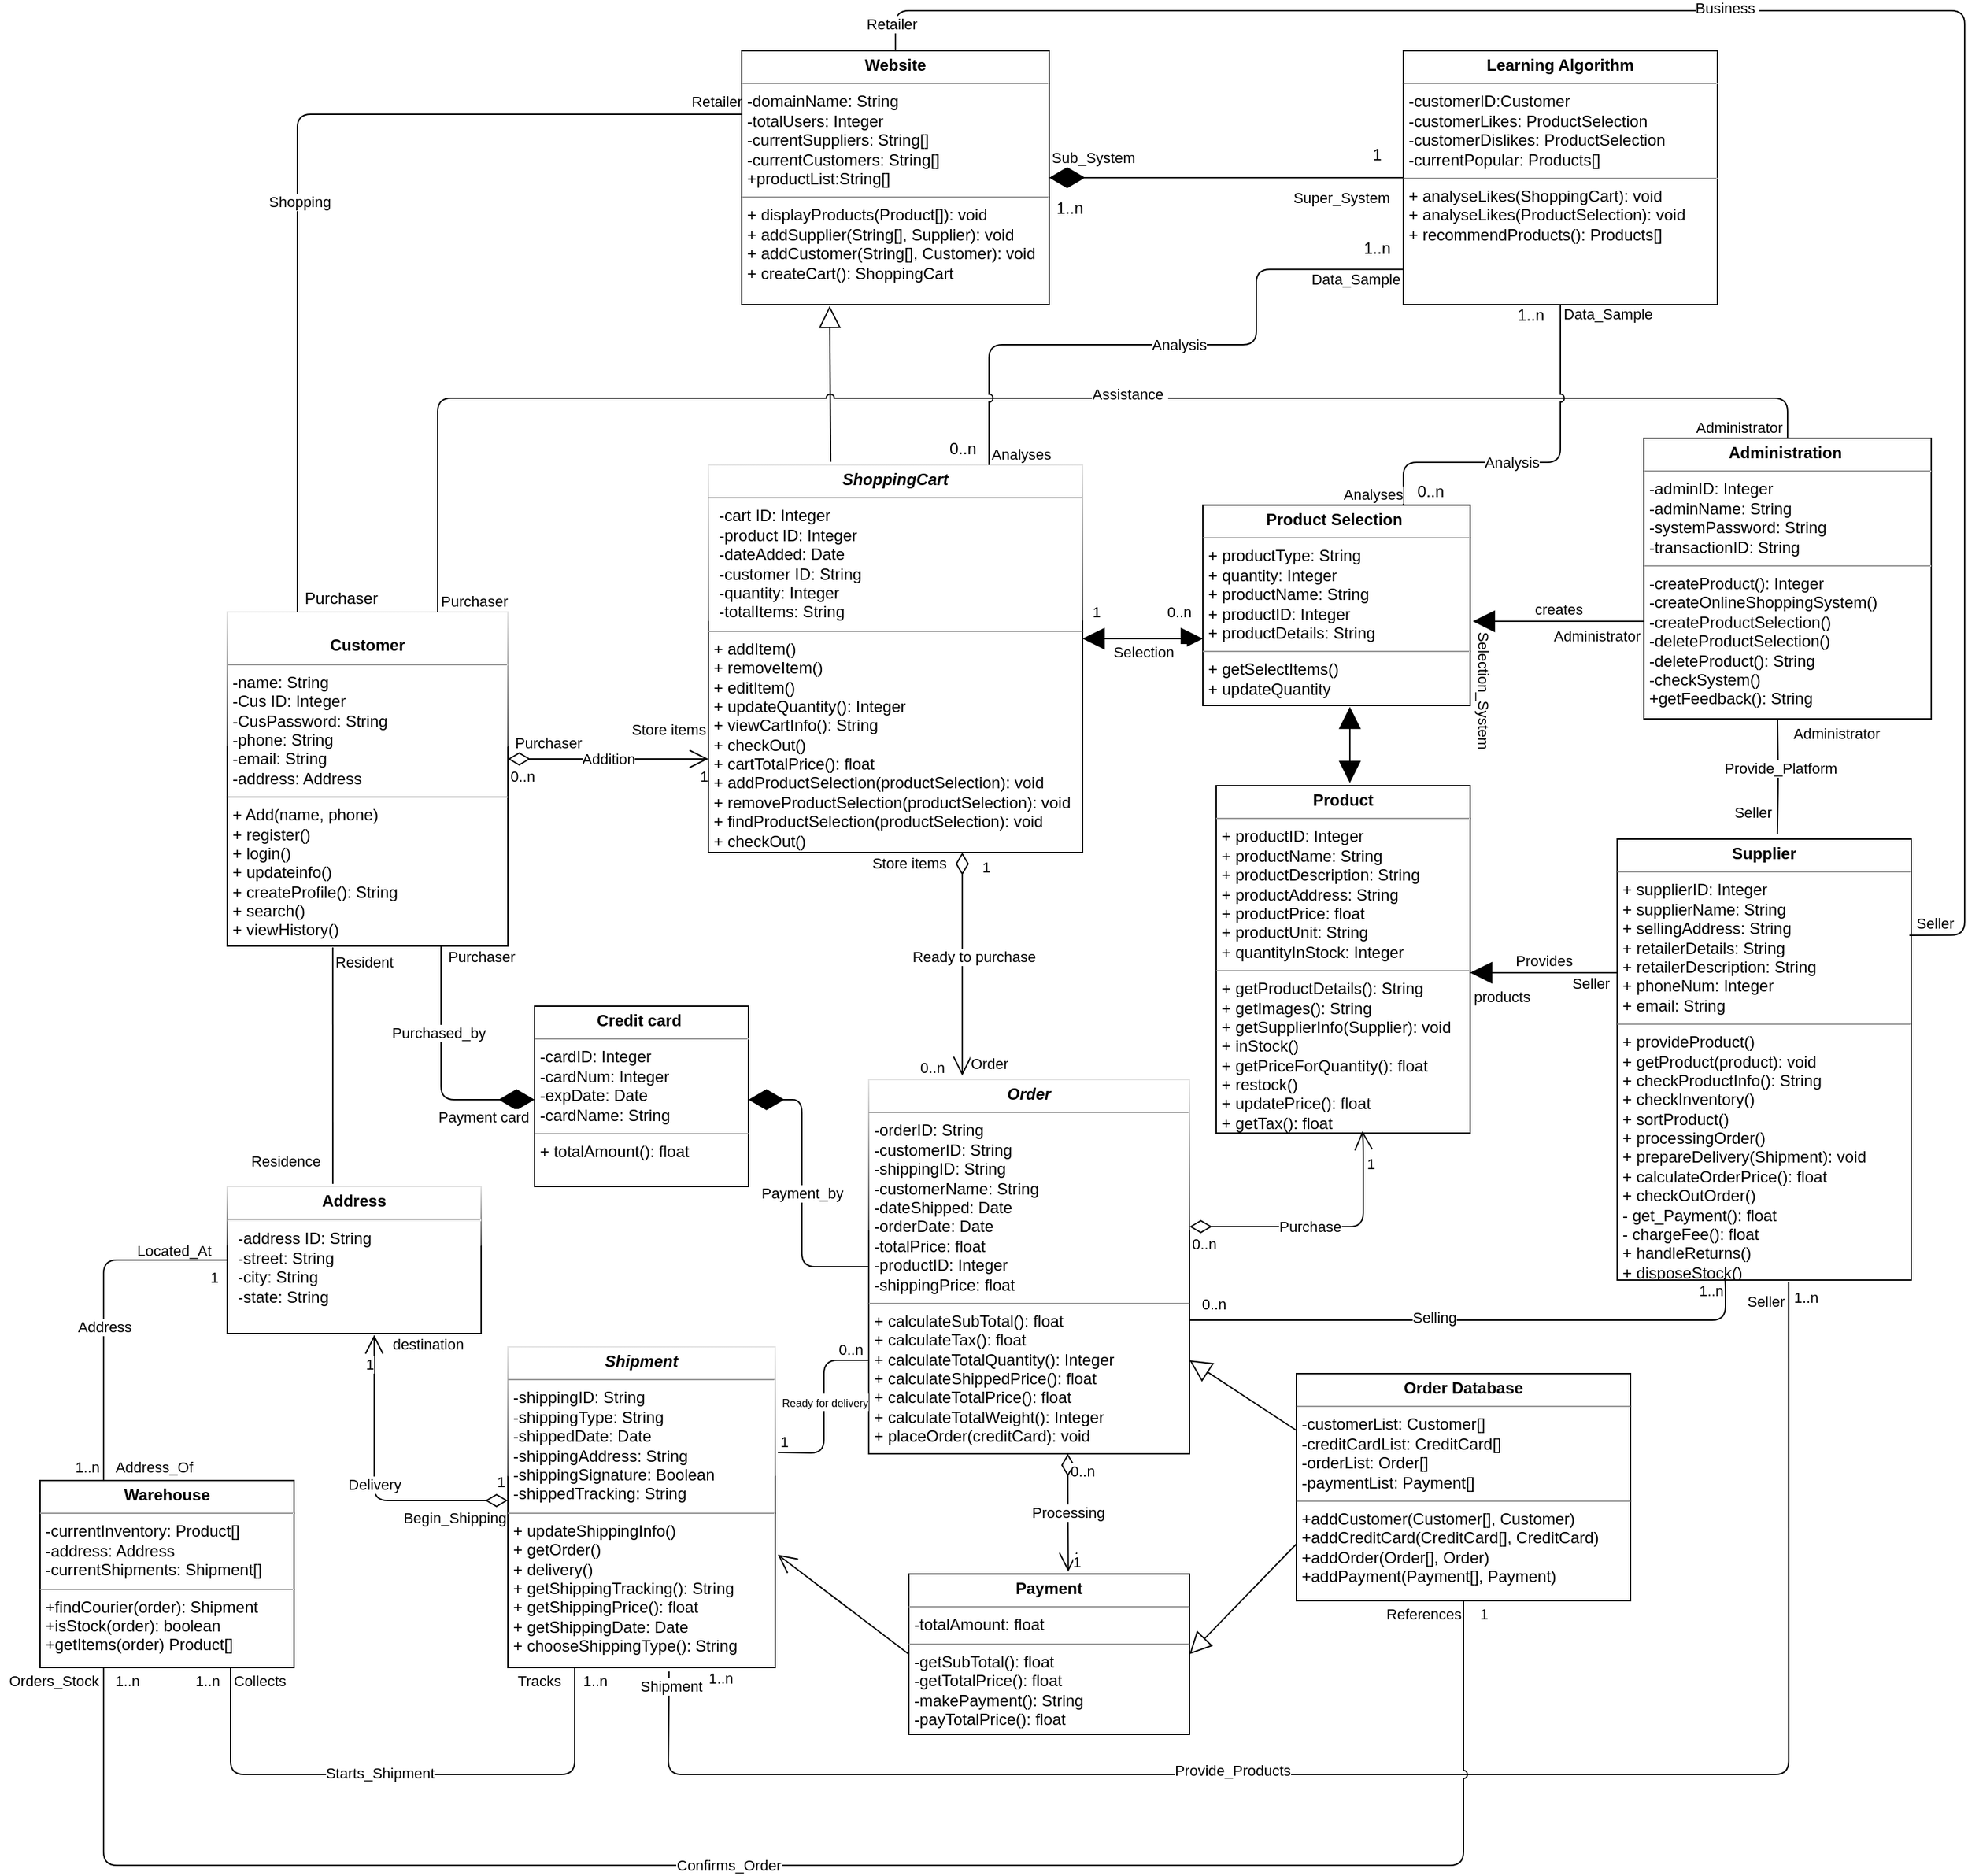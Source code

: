 <mxfile>
    <diagram id="1M2pAyouUH7xbFSrhnDb" name="Page-1">
        <mxGraphModel dx="826" dy="1770" grid="1" gridSize="10" guides="1" tooltips="1" connect="1" arrows="1" fold="1" page="1" pageScale="1" pageWidth="850" pageHeight="1100" background="none" math="0" shadow="0">
            <root>
                <mxCell id="0"/>
                <mxCell id="1" parent="0"/>
                <mxCell id="RLTR6QcAhF7Ijwqn-D9D-1" value="&lt;p style=&quot;margin: 0px ; margin-top: 4px ; text-align: center&quot;&gt;&lt;br&gt;&lt;b&gt;Customer&lt;/b&gt;&lt;/p&gt;&lt;hr size=&quot;1&quot;&gt;&lt;p style=&quot;margin: 0px ; margin-left: 4px&quot;&gt;-name: String&lt;br&gt;-Cus ID: Integer&lt;/p&gt;&lt;p style=&quot;margin: 0px ; margin-left: 4px&quot;&gt;-CusPassword: String&lt;/p&gt;&lt;p style=&quot;margin: 0px ; margin-left: 4px&quot;&gt;-phone: String&lt;/p&gt;&lt;p style=&quot;margin: 0px ; margin-left: 4px&quot;&gt;-email: String&amp;nbsp;&lt;/p&gt;&lt;p style=&quot;margin: 0px ; margin-left: 4px&quot;&gt;-address: Address&lt;/p&gt;&lt;hr size=&quot;1&quot;&gt;&lt;p style=&quot;margin: 0px ; margin-left: 4px&quot;&gt;+ Add(name, phone)&lt;/p&gt;&lt;p style=&quot;margin: 0px ; margin-left: 4px&quot;&gt;+ register()&lt;/p&gt;&lt;p style=&quot;margin: 0px ; margin-left: 4px&quot;&gt;+ login()&lt;/p&gt;&lt;p style=&quot;margin: 0px ; margin-left: 4px&quot;&gt;+ updateinfo()&lt;/p&gt;&lt;p style=&quot;margin: 0px ; margin-left: 4px&quot;&gt;+ createProfile(): String&lt;/p&gt;&lt;p style=&quot;margin: 0px ; margin-left: 4px&quot;&gt;+ search()&lt;/p&gt;&lt;p style=&quot;margin: 0px ; margin-left: 4px&quot;&gt;+ viewHistory()&lt;/p&gt;&lt;p style=&quot;margin: 0px ; margin-left: 4px&quot;&gt;&lt;br&gt;&lt;/p&gt;" style="verticalAlign=top;align=left;overflow=fill;fontSize=12;fontFamily=Helvetica;html=1;glass=1;" parent="1" vertex="1">
                    <mxGeometry x="320" y="-528" width="210" height="250" as="geometry"/>
                </mxCell>
                <mxCell id="opRchIVWRDykoPJtatdR-14" style="edgeStyle=orthogonalEdgeStyle;rounded=1;jumpStyle=arc;orthogonalLoop=1;jettySize=auto;html=1;exitX=0;exitY=0.5;exitDx=0;exitDy=0;entryX=0.25;entryY=0;entryDx=0;entryDy=0;endArrow=none;endFill=0;endSize=14;startSize=14;targetPerimeterSpacing=8;sourcePerimeterSpacing=8;" parent="1" source="RLTR6QcAhF7Ijwqn-D9D-2" target="opRchIVWRDykoPJtatdR-13" edge="1">
                    <mxGeometry relative="1" as="geometry"/>
                </mxCell>
                <mxCell id="opRchIVWRDykoPJtatdR-29" value="Address" style="edgeLabel;html=1;align=center;verticalAlign=middle;resizable=0;points=[];fontSize=11;" parent="opRchIVWRDykoPJtatdR-14" vertex="1" connectable="0">
                    <mxGeometry x="0.108" relative="1" as="geometry">
                        <mxPoint as="offset"/>
                    </mxGeometry>
                </mxCell>
                <mxCell id="RLTR6QcAhF7Ijwqn-D9D-2" value="&lt;p style=&quot;margin: 4px 0px 0px ; text-align: center&quot;&gt;&lt;b&gt;Address&lt;/b&gt;&lt;/p&gt;&lt;hr&gt;&lt;p style=&quot;margin: 0px ; margin-left: 8px&quot;&gt;-address ID: String&lt;br&gt;-street: String&lt;br&gt;-city: String&lt;/p&gt;&lt;p style=&quot;margin: 0px ; margin-left: 8px&quot;&gt;-state: String&lt;/p&gt;" style="verticalAlign=top;align=left;overflow=fill;fontSize=12;fontFamily=Helvetica;html=1;glass=1;gradientColor=none;" parent="1" vertex="1">
                    <mxGeometry x="320" y="-98" width="190" height="110" as="geometry"/>
                </mxCell>
                <mxCell id="RLTR6QcAhF7Ijwqn-D9D-89" style="rounded=0;jumpStyle=arc;orthogonalLoop=1;jettySize=auto;html=1;fontColor=#000000;endArrow=block;startSize=14;endSize=14;sourcePerimeterSpacing=8;targetPerimeterSpacing=8;endFill=0;entryX=0.286;entryY=1.005;entryDx=0;entryDy=0;entryPerimeter=0;exitX=0.327;exitY=-0.008;exitDx=0;exitDy=0;exitPerimeter=0;" parent="1" source="RLTR6QcAhF7Ijwqn-D9D-3" target="RLTR6QcAhF7Ijwqn-D9D-87" edge="1">
                    <mxGeometry relative="1" as="geometry">
                        <mxPoint x="810" y="-670" as="sourcePoint"/>
                        <mxPoint x="770" y="-740" as="targetPoint"/>
                    </mxGeometry>
                </mxCell>
                <mxCell id="RLTR6QcAhF7Ijwqn-D9D-3" value="&lt;p style=&quot;margin: 0px ; margin-top: 4px ; text-align: center&quot;&gt;&lt;i&gt;&lt;b&gt;ShoppingCart&lt;/b&gt;&lt;/i&gt;&lt;/p&gt;&lt;hr size=&quot;1&quot;&gt;&lt;p style=&quot;margin: 0px 0px 0px 8px&quot;&gt;-cart ID: Integer&lt;br&gt;-product ID: Integer&lt;/p&gt;&lt;p style=&quot;margin: 0px 0px 0px 8px&quot;&gt;-dateAdded: Date&lt;/p&gt;&lt;p style=&quot;margin: 0px 0px 0px 8px&quot;&gt;-customer ID: String&lt;/p&gt;&lt;p style=&quot;margin: 0px 0px 0px 8px&quot;&gt;-quantity: Integer&lt;/p&gt;&lt;p style=&quot;margin: 0px 0px 0px 8px&quot;&gt;-totalItems: String&lt;/p&gt;&lt;hr size=&quot;1&quot;&gt;&lt;p style=&quot;margin: 0px ; margin-left: 4px&quot;&gt;+ addItem()&lt;br&gt;+ removeItem()&lt;/p&gt;&lt;p style=&quot;margin: 0px ; margin-left: 4px&quot;&gt;+ editItem()&lt;/p&gt;&lt;p style=&quot;margin: 0px ; margin-left: 4px&quot;&gt;+ updateQuantity(): Integer&lt;/p&gt;&lt;p style=&quot;margin: 0px ; margin-left: 4px&quot;&gt;+ viewCartInfo(): String&lt;/p&gt;&lt;p style=&quot;margin: 0px ; margin-left: 4px&quot;&gt;+ checkOut()&lt;/p&gt;&lt;p style=&quot;margin: 0px ; margin-left: 4px&quot;&gt;+ cartTotalPrice(): float&lt;/p&gt;&lt;p style=&quot;margin: 0px ; margin-left: 4px&quot;&gt;+ addProductSelection(productSelection): void&lt;/p&gt;&lt;p style=&quot;margin: 0px ; margin-left: 4px&quot;&gt;+ removeProductSelection(productSelection): void&lt;/p&gt;&lt;p style=&quot;margin: 0px ; margin-left: 4px&quot;&gt;+ findProductSelection(productSelection): void&lt;/p&gt;&lt;p style=&quot;margin: 0px ; margin-left: 4px&quot;&gt;+ checkOut()&lt;/p&gt;&lt;p style=&quot;margin: 0px ; margin-left: 4px&quot;&gt;&lt;br&gt;&lt;/p&gt;" style="verticalAlign=top;align=left;overflow=fill;fontSize=12;fontFamily=Helvetica;html=1;glass=1;gradientColor=none;" parent="1" vertex="1">
                    <mxGeometry x="680" y="-638" width="280" height="290" as="geometry"/>
                </mxCell>
                <mxCell id="RLTR6QcAhF7Ijwqn-D9D-4" value="&lt;p style=&quot;margin: 0px ; margin-top: 4px ; text-align: center&quot;&gt;&lt;i&gt;&lt;b&gt;Order&lt;/b&gt;&lt;/i&gt;&lt;/p&gt;&lt;hr size=&quot;1&quot;&gt;&lt;p style=&quot;margin: 0px ; margin-left: 4px&quot;&gt;-orderID: String&lt;/p&gt;&lt;p style=&quot;margin: 0px ; margin-left: 4px&quot;&gt;-customerID: String&lt;/p&gt;&lt;p style=&quot;margin: 0px ; margin-left: 4px&quot;&gt;-shippingID: String&lt;/p&gt;&lt;p style=&quot;margin: 0px ; margin-left: 4px&quot;&gt;-customerName: String&lt;/p&gt;&lt;p style=&quot;margin: 0px ; margin-left: 4px&quot;&gt;-dateShipped: Date&lt;/p&gt;&lt;p style=&quot;margin: 0px ; margin-left: 4px&quot;&gt;-orderDate: Date&lt;/p&gt;&lt;p style=&quot;margin: 0px ; margin-left: 4px&quot;&gt;-totalPrice: float&lt;/p&gt;&lt;p style=&quot;margin: 0px ; margin-left: 4px&quot;&gt;-productID: Integer&lt;/p&gt;&lt;p style=&quot;margin: 0px ; margin-left: 4px&quot;&gt;-shippingPrice: float&lt;/p&gt;&lt;hr size=&quot;1&quot;&gt;&lt;p style=&quot;margin: 0px ; margin-left: 4px&quot;&gt;+ calculateSubTotal(): float&lt;/p&gt;&lt;p style=&quot;margin: 0px ; margin-left: 4px&quot;&gt;+ calculateTax(): float&lt;/p&gt;&lt;p style=&quot;margin: 0px ; margin-left: 4px&quot;&gt;+ calculateTotalQuantity(): Integer&lt;/p&gt;&lt;p style=&quot;margin: 0px ; margin-left: 4px&quot;&gt;+ calculateShippedPrice(): float&lt;/p&gt;&lt;p style=&quot;margin: 0px ; margin-left: 4px&quot;&gt;+ calculateTotalPrice(): float&lt;/p&gt;&lt;p style=&quot;margin: 0px ; margin-left: 4px&quot;&gt;+ calculateTotalWeight(): Integer&lt;/p&gt;&lt;p style=&quot;margin: 0px ; margin-left: 4px&quot;&gt;&lt;span&gt;+ placeOrder(creditCard): void&lt;/span&gt;&lt;br&gt;&lt;/p&gt;" style="verticalAlign=top;align=left;overflow=fill;fontSize=12;fontFamily=Helvetica;html=1;glass=1;gradientColor=none;" parent="1" vertex="1">
                    <mxGeometry x="800" y="-178" width="240" height="280" as="geometry"/>
                </mxCell>
                <mxCell id="RLTR6QcAhF7Ijwqn-D9D-5" value="&lt;p style=&quot;margin: 0px ; margin-top: 4px ; text-align: center&quot;&gt;&lt;i&gt;&lt;b&gt;Shipment&lt;/b&gt;&lt;/i&gt;&lt;br&gt;&lt;/p&gt;&lt;hr size=&quot;1&quot;&gt;&lt;p style=&quot;margin: 0px ; margin-left: 4px&quot;&gt;-shippingID: String&lt;br&gt;-shippingType: String&lt;/p&gt;&lt;p style=&quot;margin: 0px ; margin-left: 4px&quot;&gt;-shippedDate: Date&lt;/p&gt;&lt;p style=&quot;margin: 0px ; margin-left: 4px&quot;&gt;-shippingAddress: String&lt;/p&gt;&lt;p style=&quot;margin: 0px ; margin-left: 4px&quot;&gt;-shippingSignature: Boolean&lt;/p&gt;&lt;p style=&quot;margin: 0px ; margin-left: 4px&quot;&gt;-shippedTracking: String&lt;/p&gt;&lt;hr size=&quot;1&quot;&gt;&lt;p style=&quot;margin: 0px ; margin-left: 4px&quot;&gt;+ updateShippingInfo()&lt;/p&gt;&lt;p style=&quot;margin: 0px ; margin-left: 4px&quot;&gt;+ getOrder()&lt;/p&gt;&lt;p style=&quot;margin: 0px ; margin-left: 4px&quot;&gt;+ delivery()&lt;/p&gt;&lt;p style=&quot;margin: 0px ; margin-left: 4px&quot;&gt;+ getShippingTracking(): String&lt;br&gt;+ getShippingPrice(): float&lt;/p&gt;&lt;p style=&quot;margin: 0px ; margin-left: 4px&quot;&gt;+ getShippingDate: Date&lt;/p&gt;&lt;p style=&quot;margin: 0px ; margin-left: 4px&quot;&gt;+ chooseShippingType(): String&lt;/p&gt;&lt;p style=&quot;margin: 0px ; margin-left: 4px&quot;&gt;&lt;br&gt;&lt;/p&gt;" style="verticalAlign=top;align=left;overflow=fill;fontSize=12;fontFamily=Helvetica;html=1;glass=1;gradientColor=none;" parent="1" vertex="1">
                    <mxGeometry x="530" y="22" width="200" height="240" as="geometry"/>
                </mxCell>
                <mxCell id="RLTR6QcAhF7Ijwqn-D9D-6" value="" style="endArrow=diamondThin;endFill=1;endSize=24;html=1;entryX=0;entryY=0.5;entryDx=0;entryDy=0;" parent="1" edge="1">
                    <mxGeometry width="160" relative="1" as="geometry">
                        <mxPoint x="480" y="-278" as="sourcePoint"/>
                        <mxPoint x="550" y="-163" as="targetPoint"/>
                        <Array as="points">
                            <mxPoint x="480" y="-163"/>
                        </Array>
                    </mxGeometry>
                </mxCell>
                <mxCell id="cUFNFo306vV55nXhxXvZ-5" value="Purchased_by" style="edgeLabel;html=1;align=center;verticalAlign=middle;resizable=0;points=[];" parent="RLTR6QcAhF7Ijwqn-D9D-6" vertex="1" connectable="0">
                    <mxGeometry x="-0.297" y="-2" relative="1" as="geometry">
                        <mxPoint as="offset"/>
                    </mxGeometry>
                </mxCell>
                <mxCell id="8y4mUMSOWg4zhXPtsHZU-3" value="Purchaser" style="edgeLabel;html=1;align=center;verticalAlign=middle;resizable=0;points=[];" parent="RLTR6QcAhF7Ijwqn-D9D-6" vertex="1" connectable="0">
                    <mxGeometry x="-0.86" relative="1" as="geometry">
                        <mxPoint x="30" y="-5" as="offset"/>
                    </mxGeometry>
                </mxCell>
                <mxCell id="8y4mUMSOWg4zhXPtsHZU-4" value="&amp;nbsp;Payment card" style="edgeLabel;html=1;align=center;verticalAlign=middle;resizable=0;points=[];" parent="RLTR6QcAhF7Ijwqn-D9D-6" vertex="1" connectable="0">
                    <mxGeometry x="0.524" y="1" relative="1" as="geometry">
                        <mxPoint x="4" y="14" as="offset"/>
                    </mxGeometry>
                </mxCell>
                <mxCell id="RLTR6QcAhF7Ijwqn-D9D-7" value="" style="endArrow=diamondThin;endFill=1;endSize=24;html=1;exitX=0;exitY=0.5;exitDx=0;exitDy=0;entryX=1;entryY=0.5;entryDx=0;entryDy=0;" parent="1" source="RLTR6QcAhF7Ijwqn-D9D-4" edge="1">
                    <mxGeometry width="160" relative="1" as="geometry">
                        <mxPoint x="660" y="-328" as="sourcePoint"/>
                        <mxPoint x="710" y="-163" as="targetPoint"/>
                        <Array as="points">
                            <mxPoint x="750" y="-38"/>
                            <mxPoint x="750" y="-163"/>
                        </Array>
                    </mxGeometry>
                </mxCell>
                <mxCell id="cUFNFo306vV55nXhxXvZ-6" value="Payment_by" style="edgeLabel;html=1;align=center;verticalAlign=middle;resizable=0;points=[];" parent="RLTR6QcAhF7Ijwqn-D9D-7" vertex="1" connectable="0">
                    <mxGeometry x="-0.023" relative="1" as="geometry">
                        <mxPoint as="offset"/>
                    </mxGeometry>
                </mxCell>
                <mxCell id="RLTR6QcAhF7Ijwqn-D9D-8" value="&lt;p style=&quot;margin: 0px ; margin-top: 4px ; text-align: center&quot;&gt;&lt;b&gt;Product&lt;/b&gt;&lt;/p&gt;&lt;hr size=&quot;1&quot;&gt;&lt;p style=&quot;margin: 0px ; margin-left: 4px&quot;&gt;+ productID: Integer&lt;br&gt;+ productName: String&lt;/p&gt;&lt;p style=&quot;margin: 0px ; margin-left: 4px&quot;&gt;+ productDescription: String&lt;/p&gt;&lt;p style=&quot;margin: 0px ; margin-left: 4px&quot;&gt;+ productAddress: String&lt;/p&gt;&lt;p style=&quot;margin: 0px ; margin-left: 4px&quot;&gt;+ productPrice: float&lt;/p&gt;&lt;p style=&quot;margin: 0px ; margin-left: 4px&quot;&gt;+ productUnit: String&lt;/p&gt;&lt;p style=&quot;margin: 0px ; margin-left: 4px&quot;&gt;+ quantityInStock: Integer&lt;/p&gt;&lt;hr size=&quot;1&quot;&gt;&lt;p style=&quot;margin: 0px ; margin-left: 4px&quot;&gt;+ getProductDetails(): String&lt;/p&gt;&lt;p style=&quot;margin: 0px ; margin-left: 4px&quot;&gt;+ getImages(): String&lt;/p&gt;&lt;p style=&quot;margin: 0px ; margin-left: 4px&quot;&gt;+ getSupplierInfo(Supplier): void&lt;/p&gt;&lt;p style=&quot;margin: 0px ; margin-left: 4px&quot;&gt;+ inStock()&lt;/p&gt;&lt;p style=&quot;margin: 0px ; margin-left: 4px&quot;&gt;+ getPriceForQuantity(): float&lt;br&gt;+ restock()&lt;/p&gt;&lt;p style=&quot;margin: 0px ; margin-left: 4px&quot;&gt;+ updatePrice(): float&lt;/p&gt;&lt;p style=&quot;margin: 0px ; margin-left: 4px&quot;&gt;+ getTax(): float&lt;/p&gt;" style="verticalAlign=top;align=left;overflow=fill;fontSize=12;fontFamily=Helvetica;html=1;hachureGap=4;pointerEvents=0;" parent="1" vertex="1">
                    <mxGeometry x="1060" y="-398" width="190" height="260" as="geometry"/>
                </mxCell>
                <mxCell id="RLTR6QcAhF7Ijwqn-D9D-9" value="Purchase" style="endArrow=open;html=1;endSize=12;startArrow=diamondThin;startSize=14;startFill=0;edgeStyle=orthogonalEdgeStyle;sourcePerimeterSpacing=8;targetPerimeterSpacing=8;entryX=0.576;entryY=0.994;entryDx=0;entryDy=0;entryPerimeter=0;" parent="1" target="RLTR6QcAhF7Ijwqn-D9D-8" edge="1">
                    <mxGeometry x="-0.111" relative="1" as="geometry">
                        <mxPoint x="1040" y="-68" as="sourcePoint"/>
                        <mxPoint x="1170" y="-130" as="targetPoint"/>
                        <Array as="points">
                            <mxPoint x="1170" y="-68"/>
                            <mxPoint x="1170" y="-130"/>
                        </Array>
                        <mxPoint as="offset"/>
                    </mxGeometry>
                </mxCell>
                <mxCell id="RLTR6QcAhF7Ijwqn-D9D-10" value="0..n" style="edgeLabel;resizable=0;html=1;align=left;verticalAlign=top;" parent="RLTR6QcAhF7Ijwqn-D9D-9" connectable="0" vertex="1">
                    <mxGeometry x="-1" relative="1" as="geometry"/>
                </mxCell>
                <mxCell id="RLTR6QcAhF7Ijwqn-D9D-11" value="1&amp;nbsp;" style="edgeLabel;resizable=0;html=1;align=right;verticalAlign=top;" parent="RLTR6QcAhF7Ijwqn-D9D-9" connectable="0" vertex="1">
                    <mxGeometry x="1" relative="1" as="geometry">
                        <mxPoint x="13" y="11" as="offset"/>
                    </mxGeometry>
                </mxCell>
                <mxCell id="RLTR6QcAhF7Ijwqn-D9D-12" value="&lt;p style=&quot;margin: 0px ; margin-top: 4px ; text-align: center&quot;&gt;&lt;b&gt;Product Selection&amp;nbsp;&lt;/b&gt;&lt;/p&gt;&lt;hr size=&quot;1&quot;&gt;&lt;p style=&quot;margin: 0px ; margin-left: 4px&quot;&gt;+ productType: String&lt;/p&gt;&lt;p style=&quot;margin: 0px ; margin-left: 4px&quot;&gt;+ quantity: Integer&lt;/p&gt;&lt;p style=&quot;margin: 0px ; margin-left: 4px&quot;&gt;+ productName: String&lt;/p&gt;&lt;p style=&quot;margin: 0px ; margin-left: 4px&quot;&gt;+ productID: Integer&lt;/p&gt;&lt;p style=&quot;margin: 0px ; margin-left: 4px&quot;&gt;+ productDetails: String&lt;/p&gt;&lt;hr size=&quot;1&quot;&gt;&lt;p style=&quot;margin: 0px ; margin-left: 4px&quot;&gt;+ getSelectItems()&lt;/p&gt;&lt;p style=&quot;margin: 0px ; margin-left: 4px&quot;&gt;+ updateQuantity&lt;/p&gt;" style="verticalAlign=top;align=left;overflow=fill;fontSize=12;fontFamily=Helvetica;html=1;hachureGap=4;pointerEvents=0;" parent="1" vertex="1">
                    <mxGeometry x="1050" y="-608" width="200" height="150" as="geometry"/>
                </mxCell>
                <mxCell id="RLTR6QcAhF7Ijwqn-D9D-13" value="&lt;p style=&quot;margin: 0px ; margin-top: 4px ; text-align: center&quot;&gt;&lt;b&gt;Administration&amp;nbsp;&lt;/b&gt;&lt;/p&gt;&lt;hr size=&quot;1&quot;&gt;&lt;p style=&quot;margin: 0px ; margin-left: 4px&quot;&gt;-adminID: Integer&lt;/p&gt;&lt;p style=&quot;margin: 0px ; margin-left: 4px&quot;&gt;-adminName: String&lt;/p&gt;&lt;p style=&quot;margin: 0px ; margin-left: 4px&quot;&gt;-systemPassword: String&lt;/p&gt;&lt;p style=&quot;margin: 0px ; margin-left: 4px&quot;&gt;-transactionID: String&lt;/p&gt;&lt;hr size=&quot;1&quot;&gt;&lt;p style=&quot;margin: 0px ; margin-left: 4px&quot;&gt;-createProduct(): Integer&lt;br&gt;-createOnlineShoppingSystem()&lt;/p&gt;&lt;p style=&quot;margin: 0px ; margin-left: 4px&quot;&gt;-createProductSelection()&lt;/p&gt;&lt;p style=&quot;margin: 0px ; margin-left: 4px&quot;&gt;-deleteProductSelection()&lt;/p&gt;&lt;p style=&quot;margin: 0px ; margin-left: 4px&quot;&gt;-deleteProduct(): String&lt;/p&gt;&lt;p style=&quot;margin: 0px ; margin-left: 4px&quot;&gt;-checkSystem()&lt;/p&gt;&lt;p style=&quot;margin: 0px ; margin-left: 4px&quot;&gt;+getFeedback(): String&lt;/p&gt;" style="verticalAlign=top;align=left;overflow=fill;fontSize=12;fontFamily=Helvetica;html=1;hachureGap=4;pointerEvents=0;" parent="1" vertex="1">
                    <mxGeometry x="1380" y="-658" width="215" height="210" as="geometry"/>
                </mxCell>
                <mxCell id="RLTR6QcAhF7Ijwqn-D9D-14" value="creates" style="html=1;verticalAlign=bottom;endArrow=block;startSize=14;endSize=14;sourcePerimeterSpacing=8;targetPerimeterSpacing=8;entryX=1.01;entryY=0.58;entryDx=0;entryDy=0;entryPerimeter=0;" parent="1" target="RLTR6QcAhF7Ijwqn-D9D-12" edge="1">
                    <mxGeometry width="80" relative="1" as="geometry">
                        <mxPoint x="1380" y="-521" as="sourcePoint"/>
                        <mxPoint x="1260" y="-488" as="targetPoint"/>
                        <Array as="points">
                            <mxPoint x="1380" y="-521"/>
                        </Array>
                        <mxPoint as="offset"/>
                    </mxGeometry>
                </mxCell>
                <mxCell id="8y4mUMSOWg4zhXPtsHZU-1" value="&amp;nbsp; &amp;nbsp;Administrator" style="edgeLabel;html=1;align=center;verticalAlign=middle;resizable=0;points=[];" parent="RLTR6QcAhF7Ijwqn-D9D-14" vertex="1" connectable="0">
                    <mxGeometry x="-0.703" y="-2" relative="1" as="geometry">
                        <mxPoint x="-21" y="13" as="offset"/>
                    </mxGeometry>
                </mxCell>
                <mxCell id="8y4mUMSOWg4zhXPtsHZU-2" value="Selection_System" style="edgeLabel;html=1;align=center;verticalAlign=middle;resizable=0;points=[];rotation=90;" parent="RLTR6QcAhF7Ijwqn-D9D-14" vertex="1" connectable="0">
                    <mxGeometry x="0.578" relative="1" as="geometry">
                        <mxPoint x="-19" y="51" as="offset"/>
                    </mxGeometry>
                </mxCell>
                <mxCell id="RLTR6QcAhF7Ijwqn-D9D-15" value="&lt;p style=&quot;margin: 4px 0px 0px ; text-align: center&quot;&gt;&lt;b&gt;Credit card&amp;nbsp;&lt;/b&gt;&lt;br&gt;&lt;/p&gt;&lt;hr size=&quot;1&quot;&gt;&lt;p style=&quot;margin: 0px 0px 0px 4px&quot;&gt;-cardID: Integer&lt;/p&gt;&lt;p style=&quot;margin: 0px 0px 0px 4px&quot;&gt;-cardNum: Integer&lt;/p&gt;&lt;p style=&quot;margin: 0px 0px 0px 4px&quot;&gt;-expDate: Date&lt;/p&gt;&lt;p style=&quot;margin: 0px 0px 0px 4px&quot;&gt;-cardName: String&lt;/p&gt;&lt;hr size=&quot;1&quot;&gt;&lt;p style=&quot;margin: 0px ; margin-left: 4px&quot;&gt;+ totalAmount(): float&lt;/p&gt;&lt;p style=&quot;margin: 0px ; margin-left: 4px&quot;&gt;&lt;br&gt;&lt;/p&gt;" style="verticalAlign=top;align=left;overflow=fill;fontSize=12;fontFamily=Helvetica;html=1;hachureGap=4;pointerEvents=0;" parent="1" vertex="1">
                    <mxGeometry x="550" y="-233" width="160" height="135" as="geometry"/>
                </mxCell>
                <mxCell id="RLTR6QcAhF7Ijwqn-D9D-16" value="Addition" style="endArrow=open;html=1;endSize=12;startArrow=diamondThin;startSize=14;startFill=0;edgeStyle=orthogonalEdgeStyle;sourcePerimeterSpacing=8;targetPerimeterSpacing=8;" parent="1" edge="1">
                    <mxGeometry relative="1" as="geometry">
                        <mxPoint x="530" y="-418" as="sourcePoint"/>
                        <mxPoint x="680" y="-418" as="targetPoint"/>
                    </mxGeometry>
                </mxCell>
                <mxCell id="RLTR6QcAhF7Ijwqn-D9D-17" value="0..n" style="edgeLabel;resizable=0;html=1;align=left;verticalAlign=top;" parent="RLTR6QcAhF7Ijwqn-D9D-16" connectable="0" vertex="1">
                    <mxGeometry x="-1" relative="1" as="geometry"/>
                </mxCell>
                <mxCell id="RLTR6QcAhF7Ijwqn-D9D-18" value="1" style="edgeLabel;resizable=0;html=1;align=right;verticalAlign=top;" parent="RLTR6QcAhF7Ijwqn-D9D-16" connectable="0" vertex="1">
                    <mxGeometry x="1" relative="1" as="geometry"/>
                </mxCell>
                <mxCell id="8y4mUMSOWg4zhXPtsHZU-7" value="Purchaser" style="edgeLabel;html=1;align=center;verticalAlign=middle;resizable=0;points=[];" parent="RLTR6QcAhF7Ijwqn-D9D-16" vertex="1" connectable="0">
                    <mxGeometry x="-0.613" y="-1" relative="1" as="geometry">
                        <mxPoint x="1" y="-13" as="offset"/>
                    </mxGeometry>
                </mxCell>
                <mxCell id="8y4mUMSOWg4zhXPtsHZU-8" value="Store items" style="edgeLabel;html=1;align=center;verticalAlign=middle;resizable=0;points=[];" parent="RLTR6QcAhF7Ijwqn-D9D-16" vertex="1" connectable="0">
                    <mxGeometry x="0.693" y="2" relative="1" as="geometry">
                        <mxPoint x="-7" y="-20" as="offset"/>
                    </mxGeometry>
                </mxCell>
                <mxCell id="RLTR6QcAhF7Ijwqn-D9D-19" value="Processing" style="endArrow=open;html=1;endSize=12;startArrow=diamondThin;startSize=14;startFill=0;edgeStyle=orthogonalEdgeStyle;sourcePerimeterSpacing=8;targetPerimeterSpacing=8;entryX=0.568;entryY=-0.015;entryDx=0;entryDy=0;entryPerimeter=0;" parent="1" target="RLTR6QcAhF7Ijwqn-D9D-31" edge="1">
                    <mxGeometry relative="1" as="geometry">
                        <mxPoint x="949.0" y="102" as="sourcePoint"/>
                        <mxPoint x="1080" y="162" as="targetPoint"/>
                        <Array as="points">
                            <mxPoint x="949" y="132"/>
                        </Array>
                    </mxGeometry>
                </mxCell>
                <mxCell id="RLTR6QcAhF7Ijwqn-D9D-20" value="0..n" style="edgeLabel;resizable=0;html=1;align=left;verticalAlign=top;" parent="RLTR6QcAhF7Ijwqn-D9D-19" connectable="0" vertex="1">
                    <mxGeometry x="-1" relative="1" as="geometry"/>
                </mxCell>
                <mxCell id="RLTR6QcAhF7Ijwqn-D9D-21" value="1" style="edgeLabel;resizable=0;html=1;align=right;verticalAlign=top;" parent="RLTR6QcAhF7Ijwqn-D9D-19" connectable="0" vertex="1">
                    <mxGeometry x="1" relative="1" as="geometry">
                        <mxPoint x="10" y="-20" as="offset"/>
                    </mxGeometry>
                </mxCell>
                <mxCell id="RLTR6QcAhF7Ijwqn-D9D-22" value="Delivery" style="endArrow=open;html=1;endSize=12;startArrow=diamondThin;startSize=14;startFill=0;edgeStyle=orthogonalEdgeStyle;sourcePerimeterSpacing=8;targetPerimeterSpacing=8;entryX=0.579;entryY=1.009;entryDx=0;entryDy=0;entryPerimeter=0;" parent="1" target="RLTR6QcAhF7Ijwqn-D9D-2" edge="1">
                    <mxGeometry relative="1" as="geometry">
                        <mxPoint x="530" y="137" as="sourcePoint"/>
                        <mxPoint x="470" y="242" as="targetPoint"/>
                        <Array as="points">
                            <mxPoint x="430" y="137"/>
                        </Array>
                    </mxGeometry>
                </mxCell>
                <mxCell id="RLTR6QcAhF7Ijwqn-D9D-23" value="1" style="edgeLabel;resizable=0;html=1;align=left;verticalAlign=top;" parent="RLTR6QcAhF7Ijwqn-D9D-22" connectable="0" vertex="1">
                    <mxGeometry x="-1" relative="1" as="geometry">
                        <mxPoint x="-10" y="-27" as="offset"/>
                    </mxGeometry>
                </mxCell>
                <mxCell id="RLTR6QcAhF7Ijwqn-D9D-24" value="1" style="edgeLabel;resizable=0;html=1;align=right;verticalAlign=top;" parent="RLTR6QcAhF7Ijwqn-D9D-22" connectable="0" vertex="1">
                    <mxGeometry x="1" relative="1" as="geometry">
                        <mxPoint y="9" as="offset"/>
                    </mxGeometry>
                </mxCell>
                <mxCell id="cUFNFo306vV55nXhxXvZ-13" value="destination" style="edgeLabel;html=1;align=center;verticalAlign=middle;resizable=0;points=[];" parent="RLTR6QcAhF7Ijwqn-D9D-22" vertex="1" connectable="0">
                    <mxGeometry x="0.803" y="-1" relative="1" as="geometry">
                        <mxPoint x="39" y="-15" as="offset"/>
                    </mxGeometry>
                </mxCell>
                <mxCell id="cUFNFo306vV55nXhxXvZ-14" value="Begin_Shipping" style="edgeLabel;html=1;align=center;verticalAlign=middle;resizable=0;points=[];" parent="RLTR6QcAhF7Ijwqn-D9D-22" vertex="1" connectable="0">
                    <mxGeometry x="-0.679" y="1" relative="1" as="geometry">
                        <mxPoint x="-4" y="12" as="offset"/>
                    </mxGeometry>
                </mxCell>
                <mxCell id="RLTR6QcAhF7Ijwqn-D9D-25" value="" style="endArrow=none;html=1;edgeStyle=orthogonalEdgeStyle;startSize=14;endSize=14;sourcePerimeterSpacing=8;targetPerimeterSpacing=8;exitX=0.376;exitY=1.004;exitDx=0;exitDy=0;exitPerimeter=0;entryX=0.416;entryY=-0.018;entryDx=0;entryDy=0;entryPerimeter=0;" parent="1" source="RLTR6QcAhF7Ijwqn-D9D-1" target="RLTR6QcAhF7Ijwqn-D9D-2" edge="1">
                    <mxGeometry relative="1" as="geometry">
                        <mxPoint x="400" y="-238" as="sourcePoint"/>
                        <mxPoint x="399" y="-108" as="targetPoint"/>
                        <Array as="points"/>
                    </mxGeometry>
                </mxCell>
                <mxCell id="RLTR6QcAhF7Ijwqn-D9D-26" value="Resident" style="edgeLabel;resizable=0;html=1;align=left;verticalAlign=bottom;" parent="RLTR6QcAhF7Ijwqn-D9D-25" connectable="0" vertex="1">
                    <mxGeometry x="-1" relative="1" as="geometry">
                        <mxPoint y="19" as="offset"/>
                    </mxGeometry>
                </mxCell>
                <mxCell id="RLTR6QcAhF7Ijwqn-D9D-27" value="Residence" style="edgeLabel;resizable=0;html=1;align=right;verticalAlign=bottom;" parent="RLTR6QcAhF7Ijwqn-D9D-25" connectable="0" vertex="1">
                    <mxGeometry x="1" relative="1" as="geometry">
                        <mxPoint x="-9" y="-8" as="offset"/>
                    </mxGeometry>
                </mxCell>
                <mxCell id="RLTR6QcAhF7Ijwqn-D9D-28" value="" style="endArrow=open;html=1;endSize=12;startArrow=diamondThin;startSize=14;startFill=0;edgeStyle=orthogonalEdgeStyle;sourcePerimeterSpacing=8;targetPerimeterSpacing=8;" parent="1" edge="1">
                    <mxGeometry relative="1" as="geometry">
                        <mxPoint x="870" y="-348" as="sourcePoint"/>
                        <mxPoint x="870" y="-181" as="targetPoint"/>
                        <Array as="points">
                            <mxPoint x="870" y="-218"/>
                            <mxPoint x="870" y="-218"/>
                        </Array>
                    </mxGeometry>
                </mxCell>
                <mxCell id="RLTR6QcAhF7Ijwqn-D9D-29" value="&amp;nbsp;1" style="edgeLabel;resizable=0;html=1;align=left;verticalAlign=top;" parent="RLTR6QcAhF7Ijwqn-D9D-28" connectable="0" vertex="1">
                    <mxGeometry x="-1" relative="1" as="geometry">
                        <mxPoint x="10" y="-2" as="offset"/>
                    </mxGeometry>
                </mxCell>
                <mxCell id="RLTR6QcAhF7Ijwqn-D9D-30" value="0..n&amp;nbsp;" style="edgeLabel;resizable=0;html=1;align=right;verticalAlign=top;" parent="RLTR6QcAhF7Ijwqn-D9D-28" connectable="0" vertex="1">
                    <mxGeometry x="1" relative="1" as="geometry">
                        <mxPoint x="-10" y="-19" as="offset"/>
                    </mxGeometry>
                </mxCell>
                <mxCell id="cUFNFo306vV55nXhxXvZ-4" value="Ready to purchase&amp;nbsp;" style="edgeLabel;html=1;align=center;verticalAlign=middle;resizable=0;points=[];" parent="RLTR6QcAhF7Ijwqn-D9D-28" vertex="1" connectable="0">
                    <mxGeometry x="-0.066" y="-1" relative="1" as="geometry">
                        <mxPoint x="11" as="offset"/>
                    </mxGeometry>
                </mxCell>
                <mxCell id="8y4mUMSOWg4zhXPtsHZU-5" value="Store items" style="edgeLabel;html=1;align=center;verticalAlign=middle;resizable=0;points=[];" parent="RLTR6QcAhF7Ijwqn-D9D-28" vertex="1" connectable="0">
                    <mxGeometry x="-0.725" relative="1" as="geometry">
                        <mxPoint x="-40" y="-15" as="offset"/>
                    </mxGeometry>
                </mxCell>
                <mxCell id="8y4mUMSOWg4zhXPtsHZU-6" value="Order" style="edgeLabel;html=1;align=center;verticalAlign=middle;resizable=0;points=[];" parent="RLTR6QcAhF7Ijwqn-D9D-28" vertex="1" connectable="0">
                    <mxGeometry x="0.713" y="-1" relative="1" as="geometry">
                        <mxPoint x="21" y="15" as="offset"/>
                    </mxGeometry>
                </mxCell>
                <mxCell id="RLTR6QcAhF7Ijwqn-D9D-31" value="&lt;p style=&quot;margin: 0px ; margin-top: 4px ; text-align: center&quot;&gt;&lt;b&gt;Payment&lt;/b&gt;&lt;/p&gt;&lt;hr size=&quot;1&quot;&gt;&lt;p style=&quot;margin: 0px ; margin-left: 4px&quot;&gt;-totalAmount: float&lt;/p&gt;&lt;hr size=&quot;1&quot;&gt;&lt;p style=&quot;margin: 0px ; margin-left: 4px&quot;&gt;-getSubTotal(): float&lt;/p&gt;&lt;p style=&quot;margin: 0px ; margin-left: 4px&quot;&gt;-getTotalPrice(): float&lt;/p&gt;&lt;p style=&quot;margin: 0px ; margin-left: 4px&quot;&gt;-makePayment(): String&lt;/p&gt;&lt;p style=&quot;margin: 0px ; margin-left: 4px&quot;&gt;-payTotalPrice(): float&lt;/p&gt;" style="verticalAlign=top;align=left;overflow=fill;fontSize=12;fontFamily=Helvetica;html=1;hachureGap=4;pointerEvents=0;" parent="1" vertex="1">
                    <mxGeometry x="830" y="192" width="210" height="120" as="geometry"/>
                </mxCell>
                <mxCell id="RLTR6QcAhF7Ijwqn-D9D-32" value="" style="endArrow=open;endFill=1;endSize=12;html=1;sourcePerimeterSpacing=8;targetPerimeterSpacing=8;entryX=1.01;entryY=0.648;entryDx=0;entryDy=0;entryPerimeter=0;exitX=0;exitY=0.5;exitDx=0;exitDy=0;" parent="1" source="RLTR6QcAhF7Ijwqn-D9D-31" target="RLTR6QcAhF7Ijwqn-D9D-5" edge="1">
                    <mxGeometry width="160" relative="1" as="geometry">
                        <mxPoint x="819" y="232" as="sourcePoint"/>
                        <mxPoint x="770" y="212" as="targetPoint"/>
                        <Array as="points"/>
                    </mxGeometry>
                </mxCell>
                <mxCell id="RLTR6QcAhF7Ijwqn-D9D-33" value="" style="endArrow=none;html=1;edgeStyle=orthogonalEdgeStyle;startSize=14;endSize=14;sourcePerimeterSpacing=8;targetPerimeterSpacing=8;entryX=0;entryY=0.75;entryDx=0;entryDy=0;" parent="1" target="RLTR6QcAhF7Ijwqn-D9D-4" edge="1">
                    <mxGeometry relative="1" as="geometry">
                        <mxPoint x="732" y="101.0" as="sourcePoint"/>
                        <mxPoint x="780" y="52" as="targetPoint"/>
                    </mxGeometry>
                </mxCell>
                <mxCell id="RLTR6QcAhF7Ijwqn-D9D-34" value="1" style="edgeLabel;resizable=0;html=1;align=left;verticalAlign=bottom;" parent="RLTR6QcAhF7Ijwqn-D9D-33" connectable="0" vertex="1">
                    <mxGeometry x="-1" relative="1" as="geometry"/>
                </mxCell>
                <mxCell id="RLTR6QcAhF7Ijwqn-D9D-35" value="0..n&amp;nbsp;" style="edgeLabel;resizable=0;html=1;align=right;verticalAlign=bottom;" parent="RLTR6QcAhF7Ijwqn-D9D-33" connectable="0" vertex="1">
                    <mxGeometry x="1" relative="1" as="geometry"/>
                </mxCell>
                <mxCell id="cUFNFo306vV55nXhxXvZ-1" value="&lt;font style=&quot;font-size: 8px&quot;&gt;Ready for delivery&lt;/font&gt;" style="edgeLabel;html=1;align=center;verticalAlign=middle;resizable=0;points=[];" parent="RLTR6QcAhF7Ijwqn-D9D-33" vertex="1" connectable="0">
                    <mxGeometry x="0.066" relative="1" as="geometry">
                        <mxPoint as="offset"/>
                    </mxGeometry>
                </mxCell>
                <mxCell id="RLTR6QcAhF7Ijwqn-D9D-36" value="&lt;p style=&quot;margin: 0px ; margin-top: 4px ; text-align: center&quot;&gt;&lt;b&gt;Supplier&lt;/b&gt;&lt;/p&gt;&lt;hr size=&quot;1&quot;&gt;&lt;p style=&quot;margin: 0px ; margin-left: 4px&quot;&gt;+ supplierID: Integer&lt;br&gt;+ supplierName: String&lt;/p&gt;&lt;p style=&quot;margin: 0px ; margin-left: 4px&quot;&gt;+ sellingAddress: String&lt;/p&gt;&lt;p style=&quot;margin: 0px ; margin-left: 4px&quot;&gt;+ retailerDetails: String&lt;/p&gt;&lt;p style=&quot;margin: 0px ; margin-left: 4px&quot;&gt;+ retailerDescription: String&lt;/p&gt;&lt;p style=&quot;margin: 0px ; margin-left: 4px&quot;&gt;+ phoneNum: Integer&lt;/p&gt;&lt;p style=&quot;margin: 0px ; margin-left: 4px&quot;&gt;+ email: String&lt;/p&gt;&lt;hr size=&quot;1&quot;&gt;&lt;p style=&quot;margin: 0px ; margin-left: 4px&quot;&gt;+ provideProduct()&lt;/p&gt;&lt;p style=&quot;margin: 0px ; margin-left: 4px&quot;&gt;+ getProduct(product): void&lt;/p&gt;&lt;p style=&quot;margin: 0px ; margin-left: 4px&quot;&gt;+ checkProductInfo(): String&lt;/p&gt;&lt;p style=&quot;margin: 0px ; margin-left: 4px&quot;&gt;+ checkInventory()&lt;/p&gt;&lt;p style=&quot;margin: 0px ; margin-left: 4px&quot;&gt;+ sortProduct()&lt;br&gt;+ processingOrder()&lt;/p&gt;&lt;p style=&quot;margin: 0px ; margin-left: 4px&quot;&gt;+ prepareDelivery(Shipment): void&lt;/p&gt;&lt;p style=&quot;margin: 0px ; margin-left: 4px&quot;&gt;+ calculateOrderPrice(): float&lt;/p&gt;&lt;p style=&quot;margin: 0px ; margin-left: 4px&quot;&gt;+ checkOutOrder()&lt;/p&gt;&lt;p style=&quot;margin: 0px ; margin-left: 4px&quot;&gt;- get_Payment(): float&lt;/p&gt;&lt;p style=&quot;margin: 0px ; margin-left: 4px&quot;&gt;- chargeFee(): float&lt;/p&gt;&lt;p style=&quot;margin: 0px ; margin-left: 4px&quot;&gt;+ handleReturns()&lt;/p&gt;&lt;p style=&quot;margin: 0px ; margin-left: 4px&quot;&gt;+ disposeStock()&lt;/p&gt;&lt;p style=&quot;margin: 0px ; margin-left: 4px&quot;&gt;&lt;br&gt;&lt;/p&gt;" style="verticalAlign=top;align=left;overflow=fill;fontSize=12;fontFamily=Helvetica;html=1;hachureGap=4;pointerEvents=0;" parent="1" vertex="1">
                    <mxGeometry x="1360" y="-358" width="220" height="330" as="geometry"/>
                </mxCell>
                <mxCell id="RLTR6QcAhF7Ijwqn-D9D-37" value="" style="endArrow=none;html=1;edgeStyle=orthogonalEdgeStyle;startSize=14;endSize=14;sourcePerimeterSpacing=8;targetPerimeterSpacing=8;entryX=0.545;entryY=-0.012;entryDx=0;entryDy=0;entryPerimeter=0;" parent="1" target="RLTR6QcAhF7Ijwqn-D9D-36" edge="1">
                    <mxGeometry relative="1" as="geometry">
                        <mxPoint x="1480" y="-448" as="sourcePoint"/>
                        <mxPoint x="1610" y="-408" as="targetPoint"/>
                    </mxGeometry>
                </mxCell>
                <mxCell id="RLTR6QcAhF7Ijwqn-D9D-38" value="Administrator" style="edgeLabel;resizable=0;html=1;align=left;verticalAlign=bottom;" parent="RLTR6QcAhF7Ijwqn-D9D-37" connectable="0" vertex="1">
                    <mxGeometry x="-1" relative="1" as="geometry">
                        <mxPoint x="10" y="19" as="offset"/>
                    </mxGeometry>
                </mxCell>
                <mxCell id="RLTR6QcAhF7Ijwqn-D9D-39" value="Seller&amp;nbsp;" style="edgeLabel;resizable=0;html=1;align=right;verticalAlign=bottom;" parent="RLTR6QcAhF7Ijwqn-D9D-37" connectable="0" vertex="1">
                    <mxGeometry x="1" relative="1" as="geometry">
                        <mxPoint y="-7" as="offset"/>
                    </mxGeometry>
                </mxCell>
                <mxCell id="RLTR6QcAhF7Ijwqn-D9D-40" value="Provide_Platform" style="edgeLabel;html=1;align=center;verticalAlign=middle;resizable=0;points=[];" parent="RLTR6QcAhF7Ijwqn-D9D-37" vertex="1" connectable="0">
                    <mxGeometry x="-0.147" y="1" relative="1" as="geometry">
                        <mxPoint as="offset"/>
                    </mxGeometry>
                </mxCell>
                <mxCell id="RLTR6QcAhF7Ijwqn-D9D-41" value="Provides" style="html=1;verticalAlign=bottom;endArrow=block;startSize=14;endSize=14;sourcePerimeterSpacing=8;targetPerimeterSpacing=8;" parent="1" edge="1">
                    <mxGeometry width="80" relative="1" as="geometry">
                        <mxPoint x="1360" y="-258" as="sourcePoint"/>
                        <mxPoint x="1250" y="-258" as="targetPoint"/>
                        <Array as="points">
                            <mxPoint x="1320" y="-258"/>
                        </Array>
                    </mxGeometry>
                </mxCell>
                <mxCell id="cUFNFo306vV55nXhxXvZ-2" value="Seller" style="edgeLabel;html=1;align=center;verticalAlign=middle;resizable=0;points=[];" parent="RLTR6QcAhF7Ijwqn-D9D-41" vertex="1" connectable="0">
                    <mxGeometry x="-0.764" y="-1" relative="1" as="geometry">
                        <mxPoint x="-7" y="9" as="offset"/>
                    </mxGeometry>
                </mxCell>
                <mxCell id="cUFNFo306vV55nXhxXvZ-3" value="products&amp;nbsp;" style="edgeLabel;html=1;align=center;verticalAlign=middle;resizable=0;points=[];" parent="RLTR6QcAhF7Ijwqn-D9D-41" vertex="1" connectable="0">
                    <mxGeometry x="0.509" y="1" relative="1" as="geometry">
                        <mxPoint x="-2" y="17" as="offset"/>
                    </mxGeometry>
                </mxCell>
                <mxCell id="RLTR6QcAhF7Ijwqn-D9D-46" value="" style="endArrow=none;html=1;edgeStyle=orthogonalEdgeStyle;startSize=14;endSize=14;sourcePerimeterSpacing=8;targetPerimeterSpacing=8;entryX=0.5;entryY=0;entryDx=0;entryDy=0;exitX=0.75;exitY=0;exitDx=0;exitDy=0;jumpStyle=arc;" parent="1" source="RLTR6QcAhF7Ijwqn-D9D-1" target="RLTR6QcAhF7Ijwqn-D9D-13" edge="1">
                    <mxGeometry relative="1" as="geometry">
                        <mxPoint x="510" y="-668" as="sourcePoint"/>
                        <mxPoint x="1490" y="-678" as="targetPoint"/>
                        <Array as="points">
                            <mxPoint x="477" y="-688"/>
                            <mxPoint x="1487" y="-688"/>
                        </Array>
                    </mxGeometry>
                </mxCell>
                <mxCell id="RLTR6QcAhF7Ijwqn-D9D-47" value="Purchaser" style="edgeLabel;resizable=0;html=1;align=left;verticalAlign=bottom;" parent="RLTR6QcAhF7Ijwqn-D9D-46" connectable="0" vertex="1">
                    <mxGeometry x="-1" relative="1" as="geometry"/>
                </mxCell>
                <mxCell id="RLTR6QcAhF7Ijwqn-D9D-48" value="Administrator&amp;nbsp;" style="edgeLabel;resizable=0;html=1;align=right;verticalAlign=bottom;" parent="RLTR6QcAhF7Ijwqn-D9D-46" connectable="0" vertex="1">
                    <mxGeometry x="1" relative="1" as="geometry"/>
                </mxCell>
                <mxCell id="RLTR6QcAhF7Ijwqn-D9D-49" value="Assistance&amp;nbsp;" style="edgeLabel;html=1;align=center;verticalAlign=middle;resizable=0;points=[];" parent="RLTR6QcAhF7Ijwqn-D9D-46" vertex="1" connectable="0">
                    <mxGeometry x="0.13" y="3" relative="1" as="geometry">
                        <mxPoint x="-1" as="offset"/>
                    </mxGeometry>
                </mxCell>
                <mxCell id="RLTR6QcAhF7Ijwqn-D9D-50" value="" style="endArrow=none;html=1;edgeStyle=orthogonalEdgeStyle;startSize=14;endSize=14;sourcePerimeterSpacing=8;targetPerimeterSpacing=8;entryX=0.363;entryY=0.997;entryDx=0;entryDy=0;entryPerimeter=0;" parent="1" target="RLTR6QcAhF7Ijwqn-D9D-36" edge="1">
                    <mxGeometry relative="1" as="geometry">
                        <mxPoint x="1040" y="2" as="sourcePoint"/>
                        <mxPoint x="1441" y="-18" as="targetPoint"/>
                        <Array as="points">
                            <mxPoint x="1441" y="2"/>
                            <mxPoint x="1441" y="-29"/>
                        </Array>
                    </mxGeometry>
                </mxCell>
                <mxCell id="RLTR6QcAhF7Ijwqn-D9D-51" value="Selling" style="edgeLabel;html=1;align=center;verticalAlign=middle;resizable=0;points=[];" parent="RLTR6QcAhF7Ijwqn-D9D-50" vertex="1" connectable="0">
                    <mxGeometry x="-0.157" y="2" relative="1" as="geometry">
                        <mxPoint as="offset"/>
                    </mxGeometry>
                </mxCell>
                <mxCell id="cUFNFo306vV55nXhxXvZ-11" value="0..n" style="edgeLabel;html=1;align=center;verticalAlign=middle;resizable=0;points=[];" parent="RLTR6QcAhF7Ijwqn-D9D-50" vertex="1" connectable="0">
                    <mxGeometry x="-0.917" y="1" relative="1" as="geometry">
                        <mxPoint y="-11" as="offset"/>
                    </mxGeometry>
                </mxCell>
                <mxCell id="cUFNFo306vV55nXhxXvZ-12" value="1..n" style="edgeLabel;html=1;align=center;verticalAlign=middle;resizable=0;points=[];" parent="RLTR6QcAhF7Ijwqn-D9D-50" vertex="1" connectable="0">
                    <mxGeometry x="0.944" y="3" relative="1" as="geometry">
                        <mxPoint x="-8" y="-2" as="offset"/>
                    </mxGeometry>
                </mxCell>
                <mxCell id="RLTR6QcAhF7Ijwqn-D9D-52" value="" style="endArrow=none;html=1;edgeStyle=orthogonalEdgeStyle;startSize=14;endSize=14;sourcePerimeterSpacing=8;targetPerimeterSpacing=8;exitX=0.603;exitY=1.012;exitDx=0;exitDy=0;exitPerimeter=0;entryX=0.583;entryY=1.004;entryDx=0;entryDy=0;entryPerimeter=0;" parent="1" source="RLTR6QcAhF7Ijwqn-D9D-5" target="RLTR6QcAhF7Ijwqn-D9D-36" edge="1">
                    <mxGeometry relative="1" as="geometry">
                        <mxPoint x="650" y="272" as="sourcePoint"/>
                        <mxPoint x="1488" y="-18" as="targetPoint"/>
                        <Array as="points">
                            <mxPoint x="651" y="272"/>
                            <mxPoint x="650" y="342"/>
                            <mxPoint x="1488" y="342"/>
                        </Array>
                    </mxGeometry>
                </mxCell>
                <mxCell id="RLTR6QcAhF7Ijwqn-D9D-53" value="Provide_Products" style="edgeLabel;html=1;align=center;verticalAlign=middle;resizable=0;points=[];" parent="RLTR6QcAhF7Ijwqn-D9D-52" vertex="1" connectable="0">
                    <mxGeometry x="-0.223" y="3" relative="1" as="geometry">
                        <mxPoint as="offset"/>
                    </mxGeometry>
                </mxCell>
                <mxCell id="cUFNFo306vV55nXhxXvZ-7" value="1..n" style="edgeLabel;html=1;align=center;verticalAlign=middle;resizable=0;points=[];" parent="RLTR6QcAhF7Ijwqn-D9D-52" vertex="1" connectable="0">
                    <mxGeometry x="-0.98" relative="1" as="geometry">
                        <mxPoint x="39" y="-8" as="offset"/>
                    </mxGeometry>
                </mxCell>
                <mxCell id="cUFNFo306vV55nXhxXvZ-8" value="1..n" style="edgeLabel;html=1;align=center;verticalAlign=middle;resizable=0;points=[];" parent="RLTR6QcAhF7Ijwqn-D9D-52" vertex="1" connectable="0">
                    <mxGeometry x="0.982" y="-3" relative="1" as="geometry">
                        <mxPoint x="9" as="offset"/>
                    </mxGeometry>
                </mxCell>
                <mxCell id="cUFNFo306vV55nXhxXvZ-9" value="Seller" style="edgeLabel;html=1;align=center;verticalAlign=middle;resizable=0;points=[];" parent="RLTR6QcAhF7Ijwqn-D9D-52" vertex="1" connectable="0">
                    <mxGeometry x="0.977" relative="1" as="geometry">
                        <mxPoint x="-18" as="offset"/>
                    </mxGeometry>
                </mxCell>
                <mxCell id="cUFNFo306vV55nXhxXvZ-10" value="Shipment" style="edgeLabel;html=1;align=center;verticalAlign=middle;resizable=0;points=[];" parent="RLTR6QcAhF7Ijwqn-D9D-52" vertex="1" connectable="0">
                    <mxGeometry x="-0.983" y="2" relative="1" as="geometry">
                        <mxPoint as="offset"/>
                    </mxGeometry>
                </mxCell>
                <mxCell id="RLTR6QcAhF7Ijwqn-D9D-54" value="" style="endArrow=block;startArrow=block;endFill=1;startFill=1;html=1;startSize=14;endSize=14;sourcePerimeterSpacing=8;targetPerimeterSpacing=8;" parent="1" edge="1">
                    <mxGeometry width="160" relative="1" as="geometry">
                        <mxPoint x="1160" y="-457" as="sourcePoint"/>
                        <mxPoint x="1160" y="-400" as="targetPoint"/>
                    </mxGeometry>
                </mxCell>
                <mxCell id="RLTR6QcAhF7Ijwqn-D9D-55" value="" style="endArrow=block;startArrow=block;endFill=1;startFill=1;html=1;startSize=14;endSize=14;sourcePerimeterSpacing=8;targetPerimeterSpacing=8;" parent="1" edge="1">
                    <mxGeometry width="160" relative="1" as="geometry">
                        <mxPoint x="960" y="-508" as="sourcePoint"/>
                        <mxPoint x="1050" y="-508" as="targetPoint"/>
                    </mxGeometry>
                </mxCell>
                <mxCell id="RLTR6QcAhF7Ijwqn-D9D-56" value="1" style="edgeLabel;html=1;align=center;verticalAlign=middle;resizable=0;points=[];" parent="RLTR6QcAhF7Ijwqn-D9D-55" vertex="1" connectable="0">
                    <mxGeometry x="-0.74" y="1" relative="1" as="geometry">
                        <mxPoint x="-2" y="-19" as="offset"/>
                    </mxGeometry>
                </mxCell>
                <mxCell id="RLTR6QcAhF7Ijwqn-D9D-57" value="0..n" style="edgeLabel;html=1;align=center;verticalAlign=middle;resizable=0;points=[];" parent="RLTR6QcAhF7Ijwqn-D9D-55" vertex="1" connectable="0">
                    <mxGeometry x="0.594" y="4" relative="1" as="geometry">
                        <mxPoint y="-16" as="offset"/>
                    </mxGeometry>
                </mxCell>
                <mxCell id="RLTR6QcAhF7Ijwqn-D9D-58" value="Selection&amp;nbsp; &amp;nbsp;" style="edgeLabel;html=1;align=center;verticalAlign=middle;resizable=0;points=[];" parent="RLTR6QcAhF7Ijwqn-D9D-55" vertex="1" connectable="0">
                    <mxGeometry x="0.018" y="-3" relative="1" as="geometry">
                        <mxPoint x="4" y="7" as="offset"/>
                    </mxGeometry>
                </mxCell>
                <mxCell id="RLTR6QcAhF7Ijwqn-D9D-79" value="" style="endArrow=none;html=1;fontColor=#000000;startSize=14;endSize=14;sourcePerimeterSpacing=8;targetPerimeterSpacing=8;exitX=0.25;exitY=0;exitDx=0;exitDy=0;entryX=0;entryY=0.25;entryDx=0;entryDy=0;edgeStyle=orthogonalEdgeStyle;" parent="1" source="RLTR6QcAhF7Ijwqn-D9D-1" target="RLTR6QcAhF7Ijwqn-D9D-87" edge="1">
                    <mxGeometry width="50" height="50" relative="1" as="geometry">
                        <mxPoint x="950" y="-508" as="sourcePoint"/>
                        <mxPoint x="1000" y="-558" as="targetPoint"/>
                    </mxGeometry>
                </mxCell>
                <mxCell id="RLTR6QcAhF7Ijwqn-D9D-82" value="Retailer" style="edgeLabel;html=1;align=center;verticalAlign=middle;resizable=0;points=[];fontColor=#000000;" parent="RLTR6QcAhF7Ijwqn-D9D-79" vertex="1" connectable="0">
                    <mxGeometry x="0.943" y="7" relative="1" as="geometry">
                        <mxPoint x="1" y="-3" as="offset"/>
                    </mxGeometry>
                </mxCell>
                <mxCell id="RLTR6QcAhF7Ijwqn-D9D-84" value="Shopping" style="edgeLabel;html=1;align=center;verticalAlign=middle;resizable=0;points=[];fontColor=#000000;" parent="RLTR6QcAhF7Ijwqn-D9D-79" vertex="1" connectable="0">
                    <mxGeometry x="-0.129" relative="1" as="geometry">
                        <mxPoint x="1" as="offset"/>
                    </mxGeometry>
                </mxCell>
                <mxCell id="RLTR6QcAhF7Ijwqn-D9D-83" value="Purchaser" style="text;html=1;align=center;verticalAlign=middle;resizable=0;points=[];autosize=1;strokeColor=none;fillColor=none;fontColor=#000000;" parent="1" vertex="1">
                    <mxGeometry x="370" y="-548" width="70" height="20" as="geometry"/>
                </mxCell>
                <mxCell id="RLTR6QcAhF7Ijwqn-D9D-42" value="" style="endArrow=none;html=1;edgeStyle=orthogonalEdgeStyle;startSize=14;endSize=14;sourcePerimeterSpacing=8;targetPerimeterSpacing=8;entryX=0.5;entryY=0;entryDx=0;entryDy=0;exitX=0.994;exitY=0.218;exitDx=0;exitDy=0;exitPerimeter=0;" parent="1" source="RLTR6QcAhF7Ijwqn-D9D-36" target="RLTR6QcAhF7Ijwqn-D9D-87" edge="1">
                    <mxGeometry relative="1" as="geometry">
                        <mxPoint x="1551" y="-233" as="sourcePoint"/>
                        <mxPoint x="1170" y="-808" as="targetPoint"/>
                        <Array as="points">
                            <mxPoint x="1620" y="-286"/>
                            <mxPoint x="1620" y="-978"/>
                            <mxPoint x="820" y="-978"/>
                        </Array>
                    </mxGeometry>
                </mxCell>
                <mxCell id="RLTR6QcAhF7Ijwqn-D9D-43" value="&amp;nbsp;Seller" style="edgeLabel;resizable=0;html=1;align=left;verticalAlign=bottom;" parent="RLTR6QcAhF7Ijwqn-D9D-42" connectable="0" vertex="1">
                    <mxGeometry x="-1" relative="1" as="geometry"/>
                </mxCell>
                <mxCell id="RLTR6QcAhF7Ijwqn-D9D-45" value="Business&amp;nbsp;" style="edgeLabel;html=1;align=center;verticalAlign=middle;resizable=0;points=[];" parent="RLTR6QcAhF7Ijwqn-D9D-42" vertex="1" connectable="0">
                    <mxGeometry x="0.166" y="-2" relative="1" as="geometry">
                        <mxPoint as="offset"/>
                    </mxGeometry>
                </mxCell>
                <mxCell id="RLTR6QcAhF7Ijwqn-D9D-78" value="Retailer" style="edgeLabel;html=1;align=center;verticalAlign=middle;resizable=0;points=[];fontColor=#000000;" parent="RLTR6QcAhF7Ijwqn-D9D-42" vertex="1" connectable="0">
                    <mxGeometry x="0.976" y="-8" relative="1" as="geometry">
                        <mxPoint x="5" y="-2" as="offset"/>
                    </mxGeometry>
                </mxCell>
                <mxCell id="RLTR6QcAhF7Ijwqn-D9D-87" value="&lt;p style=&quot;margin: 0px ; margin-top: 4px ; text-align: center&quot;&gt;&lt;b&gt;Website&lt;/b&gt;&lt;/p&gt;&lt;hr size=&quot;1&quot;&gt;&lt;p style=&quot;margin: 0px ; margin-left: 4px&quot;&gt;-domainName: String&lt;/p&gt;&lt;p style=&quot;margin: 0px ; margin-left: 4px&quot;&gt;-totalUsers: Integer&lt;/p&gt;&lt;p style=&quot;margin: 0px ; margin-left: 4px&quot;&gt;-currentSuppliers: String[]&lt;/p&gt;&lt;p style=&quot;margin: 0px ; margin-left: 4px&quot;&gt;-currentCustomers: String[]&lt;/p&gt;&lt;p style=&quot;margin: 0px ; margin-left: 4px&quot;&gt;+productList:String[]&lt;/p&gt;&lt;hr size=&quot;1&quot;&gt;&lt;p style=&quot;margin: 0px ; margin-left: 4px&quot;&gt;+ displayProducts(Product[]): void&lt;/p&gt;&lt;p style=&quot;margin: 0px ; margin-left: 4px&quot;&gt;+ addSupplier(String[], Supplier): void&lt;/p&gt;&lt;p style=&quot;margin: 0px ; margin-left: 4px&quot;&gt;+ addCustomer(String[], Customer): void&lt;/p&gt;&lt;p style=&quot;margin: 0px ; margin-left: 4px&quot;&gt;+ createCart(): ShoppingCart&lt;/p&gt;&lt;p style=&quot;margin: 0px ; margin-left: 4px&quot;&gt;&lt;br&gt;&lt;/p&gt;" style="verticalAlign=top;align=left;overflow=fill;fontSize=12;fontFamily=Helvetica;html=1;hachureGap=4;pointerEvents=0;labelBackgroundColor=none;fontColor=#000000;fillColor=#FFFFFF;" parent="1" vertex="1">
                    <mxGeometry x="705" y="-948" width="230" height="190" as="geometry"/>
                </mxCell>
                <mxCell id="RLTR6QcAhF7Ijwqn-D9D-95" style="rounded=0;jumpStyle=arc;orthogonalLoop=1;jettySize=auto;html=1;exitX=0;exitY=0.25;exitDx=0;exitDy=0;entryX=1;entryY=0.75;entryDx=0;entryDy=0;fontColor=#000000;endArrow=block;endFill=0;startSize=14;endSize=14;sourcePerimeterSpacing=8;targetPerimeterSpacing=8;" parent="1" source="RLTR6QcAhF7Ijwqn-D9D-94" target="RLTR6QcAhF7Ijwqn-D9D-4" edge="1">
                    <mxGeometry relative="1" as="geometry"/>
                </mxCell>
                <mxCell id="RLTR6QcAhF7Ijwqn-D9D-96" style="rounded=0;jumpStyle=arc;orthogonalLoop=1;jettySize=auto;html=1;exitX=0;exitY=0.75;exitDx=0;exitDy=0;entryX=1;entryY=0.5;entryDx=0;entryDy=0;fontColor=#000000;endArrow=block;endFill=0;startSize=14;endSize=14;sourcePerimeterSpacing=8;targetPerimeterSpacing=8;" parent="1" source="RLTR6QcAhF7Ijwqn-D9D-94" target="RLTR6QcAhF7Ijwqn-D9D-31" edge="1">
                    <mxGeometry relative="1" as="geometry"/>
                </mxCell>
                <mxCell id="RLTR6QcAhF7Ijwqn-D9D-94" value="&lt;p style=&quot;margin: 0px ; margin-top: 4px ; text-align: center&quot;&gt;&lt;b&gt;Order Database&lt;/b&gt;&lt;/p&gt;&lt;hr size=&quot;1&quot;&gt;&lt;p style=&quot;margin: 0px ; margin-left: 4px&quot;&gt;-customerList: Customer[]&lt;/p&gt;&lt;p style=&quot;margin: 0px ; margin-left: 4px&quot;&gt;-creditCardList: CreditCard[]&lt;/p&gt;&lt;p style=&quot;margin: 0px ; margin-left: 4px&quot;&gt;-orderList: Order[]&lt;/p&gt;&lt;p style=&quot;margin: 0px ; margin-left: 4px&quot;&gt;-paymentList: Payment[]&lt;/p&gt;&lt;hr size=&quot;1&quot;&gt;&lt;p style=&quot;margin: 0px ; margin-left: 4px&quot;&gt;+addCustomer(Customer[], Customer)&lt;/p&gt;&lt;p style=&quot;margin: 0px ; margin-left: 4px&quot;&gt;+addCreditCard(CreditCard[], CreditCard)&lt;/p&gt;&lt;p style=&quot;margin: 0px ; margin-left: 4px&quot;&gt;+addOrder(Order[], Order)&lt;/p&gt;&lt;p style=&quot;margin: 0px ; margin-left: 4px&quot;&gt;+addPayment(Payment[], Payment)&lt;/p&gt;" style="verticalAlign=top;align=left;overflow=fill;fontSize=12;fontFamily=Helvetica;html=1;hachureGap=4;pointerEvents=0;labelBackgroundColor=none;fontColor=#000000;fillColor=#FFFFFF;" parent="1" vertex="1">
                    <mxGeometry x="1120" y="42" width="250" height="170" as="geometry"/>
                </mxCell>
                <mxCell id="opRchIVWRDykoPJtatdR-1" value="&lt;p style=&quot;margin: 0px ; margin-top: 4px ; text-align: center&quot;&gt;&lt;b&gt;Learning Algorithm&lt;/b&gt;&lt;/p&gt;&lt;hr size=&quot;1&quot;&gt;&lt;p style=&quot;margin: 0px ; margin-left: 4px&quot;&gt;-customerID:Customer&lt;br&gt;-customerLikes: ProductSelection&lt;/p&gt;&lt;p style=&quot;margin: 0px ; margin-left: 4px&quot;&gt;-customerDislikes: ProductSelection&lt;/p&gt;&lt;p style=&quot;margin: 0px ; margin-left: 4px&quot;&gt;-currentPopular: Products[]&lt;/p&gt;&lt;hr size=&quot;1&quot;&gt;&lt;p style=&quot;margin: 0px ; margin-left: 4px&quot;&gt;+ analyseLikes(ShoppingCart): void&lt;br&gt;+ analyseLikes(ProductSelection): void&lt;/p&gt;&lt;p style=&quot;margin: 0px ; margin-left: 4px&quot;&gt;+ recommendProducts(): Products[]&lt;/p&gt;" style="verticalAlign=top;align=left;overflow=fill;fontSize=12;fontFamily=Helvetica;html=1;" parent="1" vertex="1">
                    <mxGeometry x="1200" y="-948" width="235" height="190" as="geometry"/>
                </mxCell>
                <mxCell id="opRchIVWRDykoPJtatdR-4" value="" style="endArrow=none;html=1;edgeStyle=orthogonalEdgeStyle;rounded=1;exitX=0.5;exitY=1;exitDx=0;exitDy=0;jumpStyle=arc;entryX=0.75;entryY=0;entryDx=0;entryDy=0;" parent="1" source="opRchIVWRDykoPJtatdR-1" target="RLTR6QcAhF7Ijwqn-D9D-12" edge="1">
                    <mxGeometry relative="1" as="geometry">
                        <mxPoint x="900" y="-628" as="sourcePoint"/>
                        <mxPoint x="1220" y="-630" as="targetPoint"/>
                        <Array as="points">
                            <mxPoint x="1318" y="-640"/>
                            <mxPoint x="1200" y="-640"/>
                        </Array>
                    </mxGeometry>
                </mxCell>
                <mxCell id="opRchIVWRDykoPJtatdR-5" value="Data_Sample" style="edgeLabel;resizable=0;html=1;align=left;verticalAlign=bottom;" parent="opRchIVWRDykoPJtatdR-4" connectable="0" vertex="1">
                    <mxGeometry x="-1" relative="1" as="geometry">
                        <mxPoint y="15" as="offset"/>
                    </mxGeometry>
                </mxCell>
                <mxCell id="opRchIVWRDykoPJtatdR-6" value="Analyses" style="edgeLabel;resizable=0;html=1;align=right;verticalAlign=bottom;" parent="opRchIVWRDykoPJtatdR-4" connectable="0" vertex="1">
                    <mxGeometry x="1" relative="1" as="geometry"/>
                </mxCell>
                <mxCell id="opRchIVWRDykoPJtatdR-24" value="Analysis" style="edgeLabel;html=1;align=center;verticalAlign=middle;resizable=0;points=[];" parent="opRchIVWRDykoPJtatdR-4" vertex="1" connectable="0">
                    <mxGeometry x="0.156" y="1" relative="1" as="geometry">
                        <mxPoint y="-1" as="offset"/>
                    </mxGeometry>
                </mxCell>
                <mxCell id="opRchIVWRDykoPJtatdR-7" value="" style="endArrow=none;html=1;edgeStyle=orthogonalEdgeStyle;rounded=1;exitX=1;exitY=0.5;exitDx=0;exitDy=0;entryX=0;entryY=0.5;entryDx=0;entryDy=0;startArrow=diamondThin;startFill=1;endSize=14;startSize=24;targetPerimeterSpacing=8;sourcePerimeterSpacing=8;" parent="1" source="RLTR6QcAhF7Ijwqn-D9D-87" target="opRchIVWRDykoPJtatdR-1" edge="1">
                    <mxGeometry relative="1" as="geometry">
                        <mxPoint x="940" y="-866" as="sourcePoint"/>
                        <mxPoint x="1020" y="-900" as="targetPoint"/>
                    </mxGeometry>
                </mxCell>
                <mxCell id="opRchIVWRDykoPJtatdR-8" value="Sub_System" style="edgeLabel;resizable=0;html=1;align=left;verticalAlign=bottom;" parent="opRchIVWRDykoPJtatdR-7" connectable="0" vertex="1">
                    <mxGeometry x="-1" relative="1" as="geometry">
                        <mxPoint y="-7" as="offset"/>
                    </mxGeometry>
                </mxCell>
                <mxCell id="opRchIVWRDykoPJtatdR-9" value="Super_System" style="edgeLabel;resizable=0;html=1;align=right;verticalAlign=bottom;" parent="opRchIVWRDykoPJtatdR-7" connectable="0" vertex="1">
                    <mxGeometry x="1" relative="1" as="geometry">
                        <mxPoint x="-10" y="23" as="offset"/>
                    </mxGeometry>
                </mxCell>
                <mxCell id="opRchIVWRDykoPJtatdR-10" value="" style="endArrow=none;html=1;edgeStyle=orthogonalEdgeStyle;rounded=1;exitX=0.75;exitY=0;exitDx=0;exitDy=0;entryX=0;entryY=0.861;entryDx=0;entryDy=0;jumpStyle=arc;entryPerimeter=0;" parent="1" source="RLTR6QcAhF7Ijwqn-D9D-3" target="opRchIVWRDykoPJtatdR-1" edge="1">
                    <mxGeometry relative="1" as="geometry">
                        <mxPoint x="900" y="-628" as="sourcePoint"/>
                        <mxPoint x="1060" y="-628" as="targetPoint"/>
                        <Array as="points">
                            <mxPoint x="890" y="-728"/>
                            <mxPoint x="1090" y="-728"/>
                            <mxPoint x="1090" y="-784"/>
                        </Array>
                    </mxGeometry>
                </mxCell>
                <mxCell id="opRchIVWRDykoPJtatdR-11" value="Analyses" style="edgeLabel;resizable=0;html=1;align=left;verticalAlign=bottom;" parent="opRchIVWRDykoPJtatdR-10" connectable="0" vertex="1">
                    <mxGeometry x="-1" relative="1" as="geometry"/>
                </mxCell>
                <mxCell id="opRchIVWRDykoPJtatdR-12" value="Data_Sample" style="edgeLabel;resizable=0;html=1;align=right;verticalAlign=bottom;" parent="opRchIVWRDykoPJtatdR-10" connectable="0" vertex="1">
                    <mxGeometry x="1" relative="1" as="geometry">
                        <mxPoint x="-2" y="16" as="offset"/>
                    </mxGeometry>
                </mxCell>
                <mxCell id="opRchIVWRDykoPJtatdR-22" value="Analysis" style="edgeLabel;html=1;align=center;verticalAlign=middle;resizable=0;points=[];" parent="opRchIVWRDykoPJtatdR-10" vertex="1" connectable="0">
                    <mxGeometry x="0.015" relative="1" as="geometry">
                        <mxPoint as="offset"/>
                    </mxGeometry>
                </mxCell>
                <mxCell id="opRchIVWRDykoPJtatdR-18" style="edgeStyle=elbowEdgeStyle;rounded=1;jumpStyle=arc;orthogonalLoop=1;jettySize=auto;elbow=vertical;html=1;exitX=0.25;exitY=1;exitDx=0;exitDy=0;entryX=0.5;entryY=1;entryDx=0;entryDy=0;endArrow=none;endFill=0;startSize=14;endSize=14;sourcePerimeterSpacing=8;targetPerimeterSpacing=8;" parent="1" source="opRchIVWRDykoPJtatdR-13" target="RLTR6QcAhF7Ijwqn-D9D-94" edge="1">
                    <mxGeometry relative="1" as="geometry">
                        <Array as="points">
                            <mxPoint x="750" y="410"/>
                        </Array>
                    </mxGeometry>
                </mxCell>
                <mxCell id="opRchIVWRDykoPJtatdR-40" value="Confirms_Order" style="edgeLabel;html=1;align=center;verticalAlign=middle;resizable=0;points=[];fontSize=11;" parent="opRchIVWRDykoPJtatdR-18" vertex="1" connectable="0">
                    <mxGeometry x="-0.098" relative="1" as="geometry">
                        <mxPoint as="offset"/>
                    </mxGeometry>
                </mxCell>
                <mxCell id="opRchIVWRDykoPJtatdR-13" value="&lt;p style=&quot;margin: 0px ; margin-top: 4px ; text-align: center&quot;&gt;&lt;b&gt;Warehouse&lt;/b&gt;&lt;/p&gt;&lt;hr size=&quot;1&quot;&gt;&lt;p style=&quot;margin: 0px ; margin-left: 4px&quot;&gt;-currentInventory: Product[]&lt;br&gt;-address: Address&lt;/p&gt;&lt;p style=&quot;margin: 0px ; margin-left: 4px&quot;&gt;-currentShipments: Shipment[]&lt;/p&gt;&lt;hr size=&quot;1&quot;&gt;&lt;p style=&quot;margin: 0px ; margin-left: 4px&quot;&gt;+findCourier(order): Shipment&lt;br&gt;+isStock(order): boolean&lt;/p&gt;&lt;p style=&quot;margin: 0px ; margin-left: 4px&quot;&gt;+getItems(order) Product[]&lt;/p&gt;" style="verticalAlign=top;align=left;overflow=fill;fontSize=12;fontFamily=Helvetica;html=1;" parent="1" vertex="1">
                    <mxGeometry x="180" y="122" width="190" height="140" as="geometry"/>
                </mxCell>
                <mxCell id="opRchIVWRDykoPJtatdR-15" value="" style="endArrow=none;html=1;edgeStyle=elbowEdgeStyle;startSize=14;endSize=14;sourcePerimeterSpacing=8;targetPerimeterSpacing=8;jumpStyle=arc;exitX=0.75;exitY=1;exitDx=0;exitDy=0;entryX=0.25;entryY=1;entryDx=0;entryDy=0;elbow=vertical;rounded=1;" parent="1" source="opRchIVWRDykoPJtatdR-13" target="RLTR6QcAhF7Ijwqn-D9D-5" edge="1">
                    <mxGeometry relative="1" as="geometry">
                        <mxPoint x="310" y="332" as="sourcePoint"/>
                        <mxPoint x="470" y="332" as="targetPoint"/>
                        <Array as="points">
                            <mxPoint x="430" y="342"/>
                        </Array>
                    </mxGeometry>
                </mxCell>
                <mxCell id="opRchIVWRDykoPJtatdR-16" value="Collects" style="edgeLabel;resizable=0;html=1;align=left;verticalAlign=bottom;" parent="opRchIVWRDykoPJtatdR-15" connectable="0" vertex="1">
                    <mxGeometry x="-1" relative="1" as="geometry">
                        <mxPoint y="18" as="offset"/>
                    </mxGeometry>
                </mxCell>
                <mxCell id="opRchIVWRDykoPJtatdR-17" value="Tracks" style="edgeLabel;resizable=0;html=1;align=right;verticalAlign=bottom;" parent="opRchIVWRDykoPJtatdR-15" connectable="0" vertex="1">
                    <mxGeometry x="1" relative="1" as="geometry">
                        <mxPoint x="-10" y="18" as="offset"/>
                    </mxGeometry>
                </mxCell>
                <mxCell id="opRchIVWRDykoPJtatdR-35" value="Starts_Shipment" style="edgeLabel;html=1;align=center;verticalAlign=middle;resizable=0;points=[];fontSize=11;" parent="opRchIVWRDykoPJtatdR-15" vertex="1" connectable="0">
                    <mxGeometry x="-0.086" y="1" relative="1" as="geometry">
                        <mxPoint as="offset"/>
                    </mxGeometry>
                </mxCell>
                <mxCell id="opRchIVWRDykoPJtatdR-19" value="1" style="text;html=1;align=center;verticalAlign=middle;resizable=0;points=[];autosize=1;strokeColor=none;fillColor=none;" parent="1" vertex="1">
                    <mxGeometry x="1170" y="-880" width="20" height="20" as="geometry"/>
                </mxCell>
                <mxCell id="opRchIVWRDykoPJtatdR-20" value="1..n" style="text;html=1;align=center;verticalAlign=middle;resizable=0;points=[];autosize=1;strokeColor=none;fillColor=none;" parent="1" vertex="1">
                    <mxGeometry x="930" y="-840" width="40" height="20" as="geometry"/>
                </mxCell>
                <mxCell id="opRchIVWRDykoPJtatdR-21" value="0..n" style="text;html=1;align=center;verticalAlign=middle;resizable=0;points=[];autosize=1;strokeColor=none;fillColor=none;" parent="1" vertex="1">
                    <mxGeometry x="850" y="-660" width="40" height="20" as="geometry"/>
                </mxCell>
                <mxCell id="opRchIVWRDykoPJtatdR-23" value="1..n" style="text;html=1;align=center;verticalAlign=middle;resizable=0;points=[];autosize=1;strokeColor=none;fillColor=none;" parent="1" vertex="1">
                    <mxGeometry x="1160" y="-810" width="40" height="20" as="geometry"/>
                </mxCell>
                <mxCell id="opRchIVWRDykoPJtatdR-25" value="1..n" style="text;html=1;align=center;verticalAlign=middle;resizable=0;points=[];autosize=1;strokeColor=none;fillColor=none;" parent="1" vertex="1">
                    <mxGeometry x="1275" y="-760" width="40" height="20" as="geometry"/>
                </mxCell>
                <mxCell id="opRchIVWRDykoPJtatdR-26" value="0..n" style="text;html=1;align=center;verticalAlign=middle;resizable=0;points=[];autosize=1;strokeColor=none;fillColor=none;" parent="1" vertex="1">
                    <mxGeometry x="1200" y="-628" width="40" height="20" as="geometry"/>
                </mxCell>
                <mxCell id="opRchIVWRDykoPJtatdR-27" value="&lt;font style=&quot;font-size: 11px&quot;&gt;Located_At&lt;/font&gt;" style="text;html=1;align=center;verticalAlign=middle;resizable=0;points=[];autosize=1;strokeColor=none;fillColor=none;" parent="1" vertex="1">
                    <mxGeometry x="245" y="-60" width="70" height="20" as="geometry"/>
                </mxCell>
                <mxCell id="opRchIVWRDykoPJtatdR-30" value="1" style="text;html=1;align=center;verticalAlign=middle;resizable=0;points=[];autosize=1;strokeColor=none;fillColor=none;fontSize=11;" parent="1" vertex="1">
                    <mxGeometry x="300" y="-40" width="20" height="20" as="geometry"/>
                </mxCell>
                <mxCell id="opRchIVWRDykoPJtatdR-31" value="Address_Of" style="text;html=1;align=center;verticalAlign=middle;resizable=0;points=[];autosize=1;strokeColor=none;fillColor=none;fontSize=11;" parent="1" vertex="1">
                    <mxGeometry x="230" y="102" width="70" height="20" as="geometry"/>
                </mxCell>
                <mxCell id="opRchIVWRDykoPJtatdR-32" value="1..n" style="text;html=1;align=center;verticalAlign=middle;resizable=0;points=[];autosize=1;strokeColor=none;fillColor=none;fontSize=11;" parent="1" vertex="1">
                    <mxGeometry x="580" y="262" width="30" height="20" as="geometry"/>
                </mxCell>
                <mxCell id="opRchIVWRDykoPJtatdR-33" value="1..n" style="text;html=1;align=center;verticalAlign=middle;resizable=0;points=[];autosize=1;strokeColor=none;fillColor=none;fontSize=11;" parent="1" vertex="1">
                    <mxGeometry x="290" y="262" width="30" height="20" as="geometry"/>
                </mxCell>
                <mxCell id="opRchIVWRDykoPJtatdR-34" value="1..n" style="text;html=1;align=center;verticalAlign=middle;resizable=0;points=[];autosize=1;strokeColor=none;fillColor=none;fontSize=11;" parent="1" vertex="1">
                    <mxGeometry x="200" y="102" width="30" height="20" as="geometry"/>
                </mxCell>
                <mxCell id="opRchIVWRDykoPJtatdR-36" value="Orders_Stock" style="text;html=1;align=center;verticalAlign=middle;resizable=0;points=[];autosize=1;strokeColor=none;fillColor=none;fontSize=11;" parent="1" vertex="1">
                    <mxGeometry x="150" y="262" width="80" height="20" as="geometry"/>
                </mxCell>
                <mxCell id="opRchIVWRDykoPJtatdR-37" value="1..n" style="text;html=1;align=center;verticalAlign=middle;resizable=0;points=[];autosize=1;strokeColor=none;fillColor=none;fontSize=11;" parent="1" vertex="1">
                    <mxGeometry x="230" y="262" width="30" height="20" as="geometry"/>
                </mxCell>
                <mxCell id="opRchIVWRDykoPJtatdR-38" value="References" style="text;html=1;align=center;verticalAlign=middle;resizable=0;points=[];autosize=1;strokeColor=none;fillColor=none;fontSize=11;" parent="1" vertex="1">
                    <mxGeometry x="1180" y="212" width="70" height="20" as="geometry"/>
                </mxCell>
                <mxCell id="opRchIVWRDykoPJtatdR-39" value="1" style="text;html=1;align=center;verticalAlign=middle;resizable=0;points=[];autosize=1;strokeColor=none;fillColor=none;fontSize=11;" parent="1" vertex="1">
                    <mxGeometry x="1250" y="212" width="20" height="20" as="geometry"/>
                </mxCell>
            </root>
        </mxGraphModel>
    </diagram>
</mxfile>